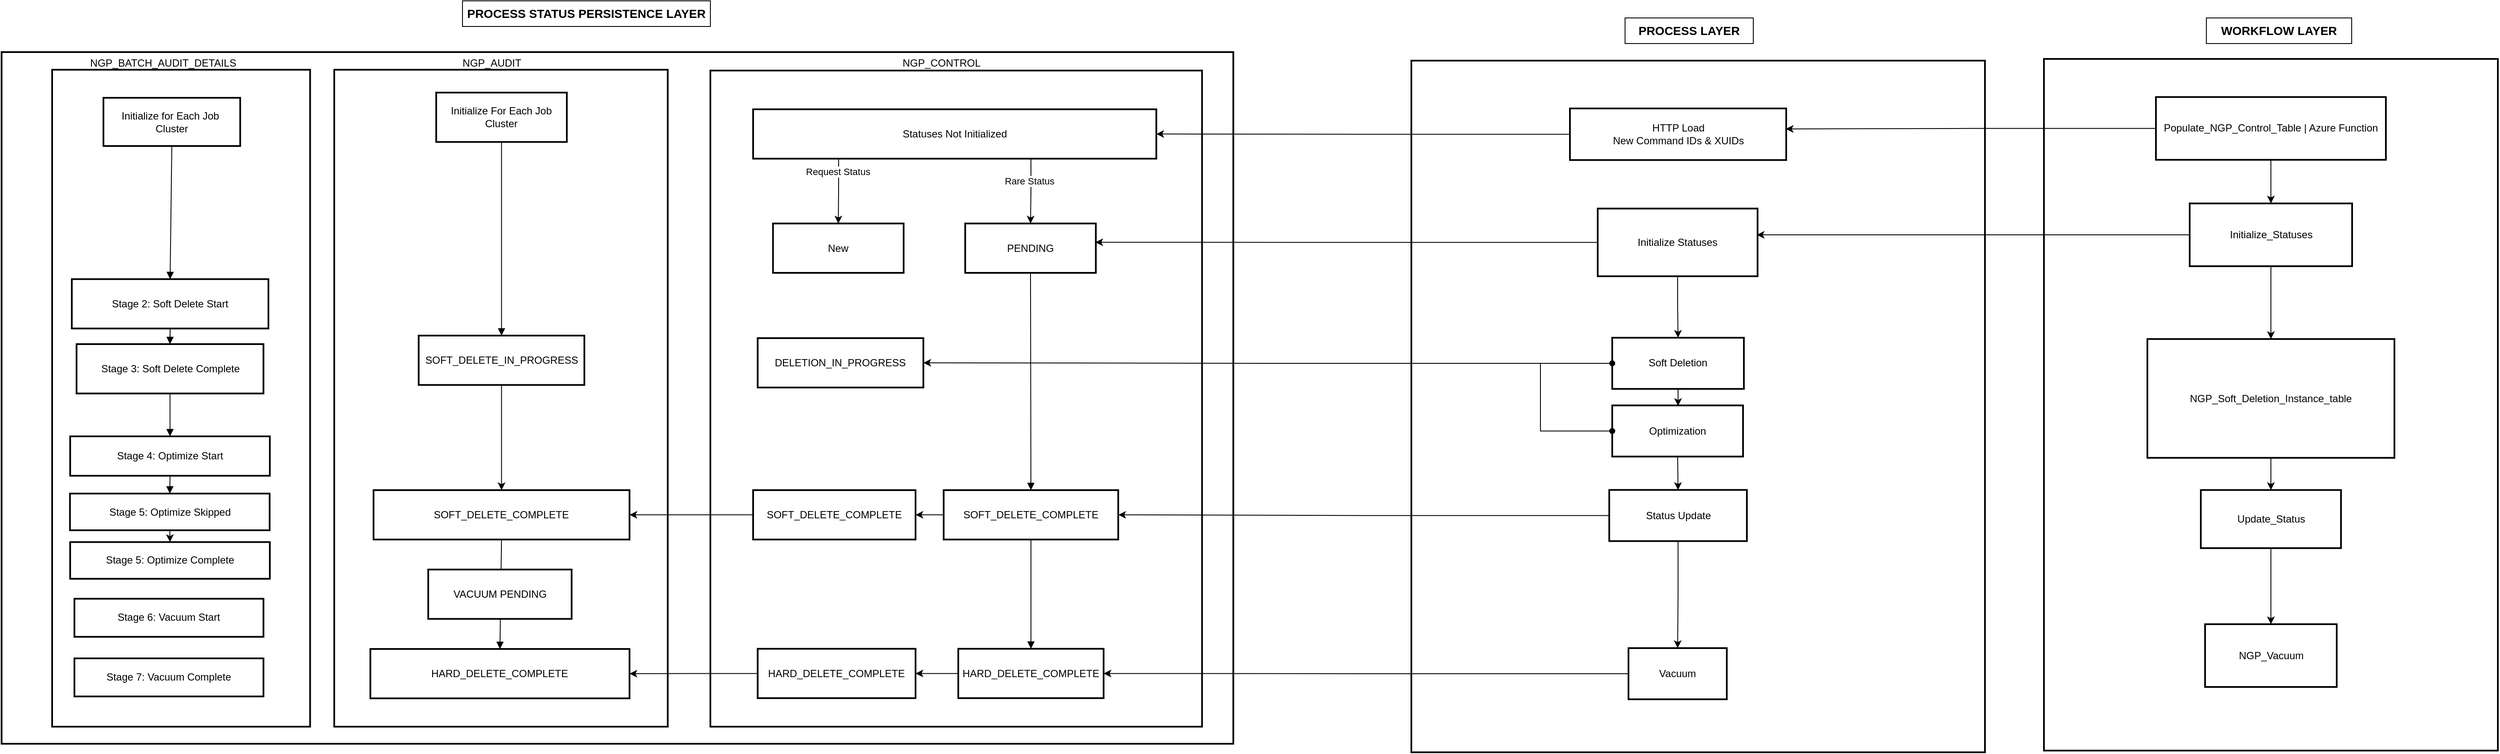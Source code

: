 <mxfile version="27.0.9" pages="2">
  <diagram id="7R_8KerAROTvG95FH5Md" name="Page-1">
    <mxGraphModel dx="2411" dy="339" grid="1" gridSize="10" guides="1" tooltips="1" connect="1" arrows="1" fold="1" page="0" pageScale="1" pageWidth="850" pageHeight="1100" math="0" shadow="0">
      <root>
        <mxCell id="0" />
        <mxCell id="1" parent="0" />
        <mxCell id="5ipQD0PV4N8gilD_4Z1T-94" value="" style="group" parent="1" vertex="1" connectable="0">
          <mxGeometry x="-860" y="500" width="1241.72" height="810" as="geometry" />
        </mxCell>
        <mxCell id="5ipQD0PV4N8gilD_4Z1T-3" value="Tables" style="whiteSpace=wrap;strokeWidth=2;" parent="5ipQD0PV4N8gilD_4Z1T-94" vertex="1">
          <mxGeometry x="-199.14" width="1440.86" height="810" as="geometry" />
        </mxCell>
        <mxCell id="5ipQD0PV4N8gilD_4Z1T-4" value="" style="whiteSpace=wrap;strokeWidth=2;" parent="5ipQD0PV4N8gilD_4Z1T-94" vertex="1">
          <mxGeometry x="-140" y="20.67" width="301.75" height="769.33" as="geometry" />
        </mxCell>
        <mxCell id="5ipQD0PV4N8gilD_4Z1T-5" value="" style="whiteSpace=wrap;strokeWidth=2;" parent="5ipQD0PV4N8gilD_4Z1T-94" vertex="1">
          <mxGeometry x="190" y="20.67" width="390.12" height="769.33" as="geometry" />
        </mxCell>
        <mxCell id="5ipQD0PV4N8gilD_4Z1T-6" value="" style="whiteSpace=wrap;strokeWidth=2;" parent="5ipQD0PV4N8gilD_4Z1T-94" vertex="1">
          <mxGeometry x="630" y="21.62" width="575.15" height="768.38" as="geometry" />
        </mxCell>
        <mxCell id="-aGv292zEZ3p60eQ2w6X-13" style="edgeStyle=orthogonalEdgeStyle;rounded=0;orthogonalLoop=1;jettySize=auto;html=1;exitX=0.184;exitY=0.925;exitDx=0;exitDy=0;entryX=0.5;entryY=0;entryDx=0;entryDy=0;exitPerimeter=0;" edge="1" parent="5ipQD0PV4N8gilD_4Z1T-94" source="5ipQD0PV4N8gilD_4Z1T-7" target="-aGv292zEZ3p60eQ2w6X-9">
          <mxGeometry relative="1" as="geometry">
            <Array as="points">
              <mxPoint x="777" y="114" />
              <mxPoint x="780" y="114" />
              <mxPoint x="780" y="158" />
              <mxPoint x="778" y="158" />
            </Array>
          </mxGeometry>
        </mxCell>
        <mxCell id="-aGv292zEZ3p60eQ2w6X-15" value="Request Status" style="edgeLabel;html=1;align=center;verticalAlign=middle;resizable=0;points=[];" vertex="1" connectable="0" parent="-aGv292zEZ3p60eQ2w6X-13">
          <mxGeometry x="-0.56" y="-1" relative="1" as="geometry">
            <mxPoint y="22" as="offset" />
          </mxGeometry>
        </mxCell>
        <mxCell id="-aGv292zEZ3p60eQ2w6X-14" style="edgeStyle=orthogonalEdgeStyle;rounded=0;orthogonalLoop=1;jettySize=auto;html=1;exitX=0.689;exitY=0.951;exitDx=0;exitDy=0;exitPerimeter=0;" edge="1" parent="5ipQD0PV4N8gilD_4Z1T-94" source="5ipQD0PV4N8gilD_4Z1T-7" target="5ipQD0PV4N8gilD_4Z1T-8">
          <mxGeometry relative="1" as="geometry" />
        </mxCell>
        <mxCell id="-aGv292zEZ3p60eQ2w6X-16" value="Rare Status" style="edgeLabel;html=1;align=center;verticalAlign=middle;resizable=0;points=[];" vertex="1" connectable="0" parent="-aGv292zEZ3p60eQ2w6X-14">
          <mxGeometry x="-0.528" y="-2" relative="1" as="geometry">
            <mxPoint y="10" as="offset" />
          </mxGeometry>
        </mxCell>
        <mxCell id="5ipQD0PV4N8gilD_4Z1T-7" value="Statuses Not Initialized" style="whiteSpace=wrap;strokeWidth=2;" parent="5ipQD0PV4N8gilD_4Z1T-94" vertex="1">
          <mxGeometry x="680" y="66.995" width="471.67" height="57.816" as="geometry" />
        </mxCell>
        <mxCell id="5ipQD0PV4N8gilD_4Z1T-8" value="PENDING" style="whiteSpace=wrap;strokeWidth=2;" parent="5ipQD0PV4N8gilD_4Z1T-94" vertex="1">
          <mxGeometry x="928.091" y="200.714" width="152.818" height="57.814" as="geometry" />
        </mxCell>
        <mxCell id="-aGv292zEZ3p60eQ2w6X-22" style="edgeStyle=orthogonalEdgeStyle;rounded=0;orthogonalLoop=1;jettySize=auto;html=1;exitX=0;exitY=0.5;exitDx=0;exitDy=0;entryX=1;entryY=0.5;entryDx=0;entryDy=0;" edge="1" parent="5ipQD0PV4N8gilD_4Z1T-94" source="5ipQD0PV4N8gilD_4Z1T-11" target="-aGv292zEZ3p60eQ2w6X-11">
          <mxGeometry relative="1" as="geometry" />
        </mxCell>
        <mxCell id="5ipQD0PV4N8gilD_4Z1T-11" value="SOFT_DELETE_COMPLETE" style="whiteSpace=wrap;strokeWidth=2;" parent="5ipQD0PV4N8gilD_4Z1T-94" vertex="1">
          <mxGeometry x="902.9" y="513.004" width="204.21" height="57.816" as="geometry" />
        </mxCell>
        <mxCell id="-aGv292zEZ3p60eQ2w6X-31" style="edgeStyle=orthogonalEdgeStyle;rounded=0;orthogonalLoop=1;jettySize=auto;html=1;exitX=0;exitY=0.5;exitDx=0;exitDy=0;entryX=1;entryY=0.5;entryDx=0;entryDy=0;" edge="1" parent="5ipQD0PV4N8gilD_4Z1T-94" source="5ipQD0PV4N8gilD_4Z1T-12" target="-aGv292zEZ3p60eQ2w6X-12">
          <mxGeometry relative="1" as="geometry" />
        </mxCell>
        <mxCell id="5ipQD0PV4N8gilD_4Z1T-12" value="HARD_DELETE_COMPLETE" style="whiteSpace=wrap;strokeWidth=2;" parent="5ipQD0PV4N8gilD_4Z1T-94" vertex="1">
          <mxGeometry x="920" y="698.784" width="170" height="57.816" as="geometry" />
        </mxCell>
        <mxCell id="5ipQD0PV4N8gilD_4Z1T-13" value="Initialize For Each Job Cluster" style="whiteSpace=wrap;strokeWidth=2;" parent="5ipQD0PV4N8gilD_4Z1T-94" vertex="1">
          <mxGeometry x="309.272" y="47.434" width="152.818" height="57.814" as="geometry" />
        </mxCell>
        <mxCell id="-aGv292zEZ3p60eQ2w6X-28" style="edgeStyle=orthogonalEdgeStyle;rounded=0;orthogonalLoop=1;jettySize=auto;html=1;exitX=0.5;exitY=1;exitDx=0;exitDy=0;entryX=0.5;entryY=0;entryDx=0;entryDy=0;" edge="1" parent="5ipQD0PV4N8gilD_4Z1T-94" source="5ipQD0PV4N8gilD_4Z1T-15" target="5ipQD0PV4N8gilD_4Z1T-17">
          <mxGeometry relative="1" as="geometry" />
        </mxCell>
        <mxCell id="5ipQD0PV4N8gilD_4Z1T-15" value="SOFT_DELETE_IN_PROGRESS" style="whiteSpace=wrap;strokeWidth=2;" parent="5ipQD0PV4N8gilD_4Z1T-94" vertex="1">
          <mxGeometry x="288.77" y="332.0" width="193.818" height="57.814" as="geometry" />
        </mxCell>
        <mxCell id="5ipQD0PV4N8gilD_4Z1T-17" value="SOFT_DELETE_COMPLETE" style="whiteSpace=wrap;strokeWidth=2;" parent="5ipQD0PV4N8gilD_4Z1T-94" vertex="1">
          <mxGeometry x="235.968" y="513.0" width="299.424" height="57.814" as="geometry" />
        </mxCell>
        <mxCell id="5ipQD0PV4N8gilD_4Z1T-18" value="HARD_DELETE_COMPLETE" style="whiteSpace=wrap;strokeWidth=2;" parent="5ipQD0PV4N8gilD_4Z1T-94" vertex="1">
          <mxGeometry x="232.244" y="699.001" width="303.152" height="57.814" as="geometry" />
        </mxCell>
        <mxCell id="5ipQD0PV4N8gilD_4Z1T-20" value="Stage 2: Soft Delete Start" style="whiteSpace=wrap;strokeWidth=2;" parent="5ipQD0PV4N8gilD_4Z1T-94" vertex="1">
          <mxGeometry x="-117" y="265.88" width="230" height="57.81" as="geometry" />
        </mxCell>
        <mxCell id="5ipQD0PV4N8gilD_4Z1T-21" value="Stage 3: Soft Delete Complete" style="whiteSpace=wrap;strokeWidth=2;" parent="5ipQD0PV4N8gilD_4Z1T-94" vertex="1">
          <mxGeometry x="-111.459" y="341.987" width="218.667" height="57.814" as="geometry" />
        </mxCell>
        <mxCell id="5ipQD0PV4N8gilD_4Z1T-22" value="Stage 4: Optimize Start" style="whiteSpace=wrap;strokeWidth=2;" parent="5ipQD0PV4N8gilD_4Z1T-94" vertex="1">
          <mxGeometry x="-118.91" y="450" width="233.58" height="46.15" as="geometry" />
        </mxCell>
        <mxCell id="5ipQD0PV4N8gilD_4Z1T-24" value="Stage 7: Vacuum Complete" style="whiteSpace=wrap;strokeWidth=2;" parent="5ipQD0PV4N8gilD_4Z1T-94" vertex="1">
          <mxGeometry x="-113.94" y="710" width="221.15" height="44.6" as="geometry" />
        </mxCell>
        <mxCell id="5ipQD0PV4N8gilD_4Z1T-37" value="" style="curved=1;startArrow=none;endArrow=block;exitX=0.5;exitY=1;rounded=0;" parent="5ipQD0PV4N8gilD_4Z1T-94" source="5ipQD0PV4N8gilD_4Z1T-8" target="5ipQD0PV4N8gilD_4Z1T-11" edge="1">
          <mxGeometry relative="1" as="geometry">
            <Array as="points" />
            <mxPoint x="1005.121" y="302.987" as="targetPoint" />
          </mxGeometry>
        </mxCell>
        <mxCell id="5ipQD0PV4N8gilD_4Z1T-40" value="" style="curved=1;startArrow=none;endArrow=block;exitX=0.5;exitY=1;entryX=0.5;entryY=0;rounded=0;" parent="5ipQD0PV4N8gilD_4Z1T-94" source="5ipQD0PV4N8gilD_4Z1T-11" target="5ipQD0PV4N8gilD_4Z1T-12" edge="1">
          <mxGeometry relative="1" as="geometry">
            <Array as="points" />
          </mxGeometry>
        </mxCell>
        <mxCell id="5ipQD0PV4N8gilD_4Z1T-41" value="" style="curved=1;startArrow=none;endArrow=block;exitX=0.5;exitY=1;entryX=0.5;entryY=0;rounded=0;entryDx=0;entryDy=0;" parent="5ipQD0PV4N8gilD_4Z1T-94" source="5ipQD0PV4N8gilD_4Z1T-13" target="5ipQD0PV4N8gilD_4Z1T-15" edge="1">
          <mxGeometry relative="1" as="geometry">
            <Array as="points" />
            <mxPoint x="385.681" y="158.779" as="targetPoint" />
          </mxGeometry>
        </mxCell>
        <mxCell id="5ipQD0PV4N8gilD_4Z1T-45" value="" style="curved=1;startArrow=none;endArrow=block;exitX=0.5;exitY=1;entryX=0.5;entryY=0;rounded=0;" parent="5ipQD0PV4N8gilD_4Z1T-94" source="5ipQD0PV4N8gilD_4Z1T-17" target="5ipQD0PV4N8gilD_4Z1T-18" edge="1">
          <mxGeometry relative="1" as="geometry">
            <Array as="points" />
          </mxGeometry>
        </mxCell>
        <mxCell id="5ipQD0PV4N8gilD_4Z1T-46" value="" style="curved=1;startArrow=none;endArrow=block;exitX=0.5;exitY=1;entryX=0.5;entryY=0;rounded=0;" parent="5ipQD0PV4N8gilD_4Z1T-94" source="5ipQD0PV4N8gilD_4Z1T-19" target="5ipQD0PV4N8gilD_4Z1T-20" edge="1">
          <mxGeometry relative="1" as="geometry">
            <Array as="points" />
          </mxGeometry>
        </mxCell>
        <mxCell id="5ipQD0PV4N8gilD_4Z1T-47" value="" style="curved=1;startArrow=none;endArrow=block;exitX=0.5;exitY=1;entryX=0.5;entryY=0;rounded=0;exitDx=0;exitDy=0;" parent="5ipQD0PV4N8gilD_4Z1T-94" source="5ipQD0PV4N8gilD_4Z1T-20" target="5ipQD0PV4N8gilD_4Z1T-21" edge="1">
          <mxGeometry relative="1" as="geometry">
            <Array as="points" />
          </mxGeometry>
        </mxCell>
        <mxCell id="5ipQD0PV4N8gilD_4Z1T-48" value="" style="curved=1;startArrow=none;endArrow=block;exitX=0.5;exitY=1;entryX=0.5;entryY=0;rounded=0;" parent="5ipQD0PV4N8gilD_4Z1T-94" source="5ipQD0PV4N8gilD_4Z1T-21" target="5ipQD0PV4N8gilD_4Z1T-22" edge="1">
          <mxGeometry relative="1" as="geometry">
            <Array as="points" />
          </mxGeometry>
        </mxCell>
        <mxCell id="5ipQD0PV4N8gilD_4Z1T-19" value="Initialize for Each Job &#xa;Cluster" style="whiteSpace=wrap;strokeWidth=2;" parent="5ipQD0PV4N8gilD_4Z1T-94" vertex="1">
          <mxGeometry x="-80" y="53.53" width="160" height="56.47" as="geometry" />
        </mxCell>
        <mxCell id="-aGv292zEZ3p60eQ2w6X-9" value="New" style="whiteSpace=wrap;strokeWidth=2;" vertex="1" parent="5ipQD0PV4N8gilD_4Z1T-94">
          <mxGeometry x="703.26" y="200.714" width="152.818" height="57.814" as="geometry" />
        </mxCell>
        <mxCell id="-aGv292zEZ3p60eQ2w6X-10" value="DELETION_IN_PROGRESS" style="whiteSpace=wrap;strokeWidth=2;" vertex="1" parent="5ipQD0PV4N8gilD_4Z1T-94">
          <mxGeometry x="685.33" y="334.995" width="193.818" height="57.814" as="geometry" />
        </mxCell>
        <mxCell id="-aGv292zEZ3p60eQ2w6X-30" style="edgeStyle=orthogonalEdgeStyle;rounded=0;orthogonalLoop=1;jettySize=auto;html=1;exitX=0;exitY=0.5;exitDx=0;exitDy=0;entryX=1;entryY=0.5;entryDx=0;entryDy=0;" edge="1" parent="5ipQD0PV4N8gilD_4Z1T-94" source="-aGv292zEZ3p60eQ2w6X-11" target="5ipQD0PV4N8gilD_4Z1T-17">
          <mxGeometry relative="1" as="geometry" />
        </mxCell>
        <mxCell id="-aGv292zEZ3p60eQ2w6X-11" value="SOFT_DELETE_COMPLETE" style="whiteSpace=wrap;strokeWidth=2;" vertex="1" parent="5ipQD0PV4N8gilD_4Z1T-94">
          <mxGeometry x="680" y="513.004" width="190" height="57.816" as="geometry" />
        </mxCell>
        <mxCell id="-aGv292zEZ3p60eQ2w6X-32" style="edgeStyle=orthogonalEdgeStyle;rounded=0;orthogonalLoop=1;jettySize=auto;html=1;exitX=0;exitY=0.5;exitDx=0;exitDy=0;entryX=1;entryY=0.5;entryDx=0;entryDy=0;" edge="1" parent="5ipQD0PV4N8gilD_4Z1T-94" source="-aGv292zEZ3p60eQ2w6X-12" target="5ipQD0PV4N8gilD_4Z1T-18">
          <mxGeometry relative="1" as="geometry" />
        </mxCell>
        <mxCell id="-aGv292zEZ3p60eQ2w6X-12" value="HARD_DELETE_COMPLETE" style="whiteSpace=wrap;strokeWidth=2;" vertex="1" parent="5ipQD0PV4N8gilD_4Z1T-94">
          <mxGeometry x="685.33" y="698.784" width="184.67" height="57.816" as="geometry" />
        </mxCell>
        <mxCell id="-aGv292zEZ3p60eQ2w6X-23" value="NGP_CONTROL" style="text;html=1;align=center;verticalAlign=middle;whiteSpace=wrap;rounded=0;" vertex="1" parent="5ipQD0PV4N8gilD_4Z1T-94">
          <mxGeometry x="856.08" y="-7" width="89.15" height="40" as="geometry" />
        </mxCell>
        <mxCell id="-aGv292zEZ3p60eQ2w6X-24" value="NGP_AUDIT" style="text;html=1;align=center;verticalAlign=middle;whiteSpace=wrap;rounded=0;" vertex="1" parent="5ipQD0PV4N8gilD_4Z1T-94">
          <mxGeometry x="330" y="-7" width="89.15" height="40" as="geometry" />
        </mxCell>
        <mxCell id="-aGv292zEZ3p60eQ2w6X-25" value="NGP_BATCH_AUDIT_DETAILS" style="text;html=1;align=center;verticalAlign=middle;whiteSpace=wrap;rounded=0;" vertex="1" parent="5ipQD0PV4N8gilD_4Z1T-94">
          <mxGeometry x="-140" y="-7" width="260" height="40" as="geometry" />
        </mxCell>
        <mxCell id="-aGv292zEZ3p60eQ2w6X-27" value="VACUUM PENDING" style="whiteSpace=wrap;strokeWidth=2;" vertex="1" parent="5ipQD0PV4N8gilD_4Z1T-94">
          <mxGeometry x="299.96" y="605.97" width="167.727" height="57.814" as="geometry" />
        </mxCell>
        <mxCell id="-aGv292zEZ3p60eQ2w6X-35" value="Stage 5: Optimize Complete" style="whiteSpace=wrap;strokeWidth=2;" vertex="1" parent="5ipQD0PV4N8gilD_4Z1T-94">
          <mxGeometry x="-118.92" y="573.81" width="233.58" height="43" as="geometry" />
        </mxCell>
        <mxCell id="5ipQD0PV4N8gilD_4Z1T-87" value="Process" style="group" parent="1" vertex="1" connectable="0">
          <mxGeometry x="590" y="510" width="671" height="810" as="geometry" />
        </mxCell>
        <mxCell id="5ipQD0PV4N8gilD_4Z1T-2" value="" style="whiteSpace=wrap;strokeWidth=2;" parent="5ipQD0PV4N8gilD_4Z1T-87" vertex="1">
          <mxGeometry width="671" height="810" as="geometry" />
        </mxCell>
        <mxCell id="5ipQD0PV4N8gilD_4Z1T-85" style="edgeStyle=orthogonalEdgeStyle;rounded=0;orthogonalLoop=1;jettySize=auto;html=1;exitX=0.5;exitY=1;exitDx=0;exitDy=0;entryX=0.5;entryY=0;entryDx=0;entryDy=0;" parent="5ipQD0PV4N8gilD_4Z1T-87" source="5ipQD0PV4N8gilD_4Z1T-25" target="5ipQD0PV4N8gilD_4Z1T-26" edge="1">
          <mxGeometry relative="1" as="geometry" />
        </mxCell>
        <mxCell id="5ipQD0PV4N8gilD_4Z1T-25" value="Initialize Statuses" style="whiteSpace=wrap;strokeWidth=2;" parent="5ipQD0PV4N8gilD_4Z1T-87" vertex="1">
          <mxGeometry x="218" y="173.257" width="187" height="79.266" as="geometry" />
        </mxCell>
        <mxCell id="5ipQD0PV4N8gilD_4Z1T-86" style="edgeStyle=orthogonalEdgeStyle;rounded=0;orthogonalLoop=1;jettySize=auto;html=1;exitX=0.5;exitY=1;exitDx=0;exitDy=0;" parent="5ipQD0PV4N8gilD_4Z1T-87" source="5ipQD0PV4N8gilD_4Z1T-26" target="5ipQD0PV4N8gilD_4Z1T-28" edge="1">
          <mxGeometry relative="1" as="geometry" />
        </mxCell>
        <mxCell id="5ipQD0PV4N8gilD_4Z1T-26" value="Soft Deletion" style="whiteSpace=wrap;strokeWidth=2;" parent="5ipQD0PV4N8gilD_4Z1T-87" vertex="1">
          <mxGeometry x="235" y="324.5" width="154" height="59.918" as="geometry" />
        </mxCell>
        <mxCell id="5ipQD0PV4N8gilD_4Z1T-83" style="edgeStyle=orthogonalEdgeStyle;rounded=0;orthogonalLoop=1;jettySize=auto;html=1;exitX=0.5;exitY=1;exitDx=0;exitDy=0;entryX=0.5;entryY=0;entryDx=0;entryDy=0;" parent="5ipQD0PV4N8gilD_4Z1T-87" source="5ipQD0PV4N8gilD_4Z1T-28" target="5ipQD0PV4N8gilD_4Z1T-29" edge="1">
          <mxGeometry relative="1" as="geometry" />
        </mxCell>
        <mxCell id="5ipQD0PV4N8gilD_4Z1T-28" value="Optimization" style="whiteSpace=wrap;strokeWidth=2;" parent="5ipQD0PV4N8gilD_4Z1T-87" vertex="1">
          <mxGeometry x="235" y="403.764" width="153" height="59.918" as="geometry" />
        </mxCell>
        <mxCell id="5ipQD0PV4N8gilD_4Z1T-84" style="edgeStyle=orthogonalEdgeStyle;rounded=0;orthogonalLoop=1;jettySize=auto;html=1;exitX=0.5;exitY=1;exitDx=0;exitDy=0;entryX=0.5;entryY=0;entryDx=0;entryDy=0;" parent="5ipQD0PV4N8gilD_4Z1T-87" source="5ipQD0PV4N8gilD_4Z1T-29" target="5ipQD0PV4N8gilD_4Z1T-30" edge="1">
          <mxGeometry relative="1" as="geometry" />
        </mxCell>
        <mxCell id="5ipQD0PV4N8gilD_4Z1T-29" value="Status Update" style="whiteSpace=wrap;strokeWidth=2;" parent="5ipQD0PV4N8gilD_4Z1T-87" vertex="1">
          <mxGeometry x="231.5" y="502.754" width="161" height="59.918" as="geometry" />
        </mxCell>
        <mxCell id="5ipQD0PV4N8gilD_4Z1T-30" value="Vacuum" style="whiteSpace=wrap;strokeWidth=2;" parent="5ipQD0PV4N8gilD_4Z1T-87" vertex="1">
          <mxGeometry x="254" y="687.997" width="115" height="59.918" as="geometry" />
        </mxCell>
        <mxCell id="-aGv292zEZ3p60eQ2w6X-5" value="HTTP Load&#xa;New Command IDs &amp; XUIDs" style="whiteSpace=wrap;strokeWidth=2;" vertex="1" parent="5ipQD0PV4N8gilD_4Z1T-87">
          <mxGeometry x="185.5" y="56" width="253" height="60.414" as="geometry" />
        </mxCell>
        <mxCell id="-aGv292zEZ3p60eQ2w6X-41" style="edgeStyle=orthogonalEdgeStyle;rounded=0;orthogonalLoop=1;jettySize=auto;html=1;exitX=0;exitY=0.5;exitDx=0;exitDy=0;endArrow=oval;startFill=1;endFill=1;entryX=0;entryY=0.5;entryDx=0;entryDy=0;startArrow=oval;" edge="1" parent="5ipQD0PV4N8gilD_4Z1T-87" source="5ipQD0PV4N8gilD_4Z1T-28" target="5ipQD0PV4N8gilD_4Z1T-26">
          <mxGeometry relative="1" as="geometry">
            <mxPoint x="150" y="350" as="targetPoint" />
            <Array as="points">
              <mxPoint x="151" y="434" />
              <mxPoint x="151" y="355" />
            </Array>
          </mxGeometry>
        </mxCell>
        <mxCell id="5ipQD0PV4N8gilD_4Z1T-93" value="" style="group" parent="1" vertex="1" connectable="0">
          <mxGeometry x="1330" y="498" width="531" height="820" as="geometry" />
        </mxCell>
        <mxCell id="5ipQD0PV4N8gilD_4Z1T-1" value="" style="whiteSpace=wrap;strokeWidth=2;" parent="5ipQD0PV4N8gilD_4Z1T-93" vertex="1">
          <mxGeometry y="10" width="531" height="810" as="geometry" />
        </mxCell>
        <mxCell id="5ipQD0PV4N8gilD_4Z1T-89" style="edgeStyle=orthogonalEdgeStyle;rounded=0;orthogonalLoop=1;jettySize=auto;html=1;exitX=0.5;exitY=1;exitDx=0;exitDy=0;" parent="5ipQD0PV4N8gilD_4Z1T-93" source="5ipQD0PV4N8gilD_4Z1T-31" target="5ipQD0PV4N8gilD_4Z1T-32" edge="1">
          <mxGeometry relative="1" as="geometry" />
        </mxCell>
        <mxCell id="5ipQD0PV4N8gilD_4Z1T-31" value="Populate_NGP_Control_Table | Azure Function" style="whiteSpace=wrap;strokeWidth=2;" parent="5ipQD0PV4N8gilD_4Z1T-93" vertex="1">
          <mxGeometry x="131" y="54.647" width="269" height="73.513" as="geometry" />
        </mxCell>
        <mxCell id="5ipQD0PV4N8gilD_4Z1T-90" style="edgeStyle=orthogonalEdgeStyle;rounded=0;orthogonalLoop=1;jettySize=auto;html=1;exitX=0.5;exitY=1;exitDx=0;exitDy=0;entryX=0.5;entryY=0;entryDx=0;entryDy=0;" parent="5ipQD0PV4N8gilD_4Z1T-93" source="5ipQD0PV4N8gilD_4Z1T-32" target="5ipQD0PV4N8gilD_4Z1T-33" edge="1">
          <mxGeometry relative="1" as="geometry" />
        </mxCell>
        <mxCell id="5ipQD0PV4N8gilD_4Z1T-32" value="Initialize_Statuses" style="whiteSpace=wrap;strokeWidth=2;" parent="5ipQD0PV4N8gilD_4Z1T-93" vertex="1">
          <mxGeometry x="170.5" y="179.227" width="190" height="73.513" as="geometry" />
        </mxCell>
        <mxCell id="5ipQD0PV4N8gilD_4Z1T-91" style="edgeStyle=orthogonalEdgeStyle;rounded=0;orthogonalLoop=1;jettySize=auto;html=1;exitX=0.5;exitY=1;exitDx=0;exitDy=0;" parent="5ipQD0PV4N8gilD_4Z1T-93" source="5ipQD0PV4N8gilD_4Z1T-33" target="5ipQD0PV4N8gilD_4Z1T-34" edge="1">
          <mxGeometry relative="1" as="geometry" />
        </mxCell>
        <mxCell id="5ipQD0PV4N8gilD_4Z1T-33" value="NGP_Soft_Deletion_Instance_table" style="whiteSpace=wrap;strokeWidth=2;" parent="5ipQD0PV4N8gilD_4Z1T-93" vertex="1">
          <mxGeometry x="121" y="338.037" width="289" height="139.141" as="geometry" />
        </mxCell>
        <mxCell id="5ipQD0PV4N8gilD_4Z1T-92" style="edgeStyle=orthogonalEdgeStyle;rounded=0;orthogonalLoop=1;jettySize=auto;html=1;exitX=0.5;exitY=1;exitDx=0;exitDy=0;entryX=0.5;entryY=0;entryDx=0;entryDy=0;" parent="5ipQD0PV4N8gilD_4Z1T-93" source="5ipQD0PV4N8gilD_4Z1T-34" target="5ipQD0PV4N8gilD_4Z1T-35" edge="1">
          <mxGeometry relative="1" as="geometry" />
        </mxCell>
        <mxCell id="5ipQD0PV4N8gilD_4Z1T-34" value="Update_Status" style="whiteSpace=wrap;strokeWidth=2;" parent="5ipQD0PV4N8gilD_4Z1T-93" vertex="1">
          <mxGeometry x="183.5" y="514.842" width="164" height="68.067" as="geometry" />
        </mxCell>
        <mxCell id="5ipQD0PV4N8gilD_4Z1T-35" value="NGP_Vacuum" style="whiteSpace=wrap;strokeWidth=2;" parent="5ipQD0PV4N8gilD_4Z1T-93" vertex="1">
          <mxGeometry x="188.5" y="671.997" width="154" height="73.513" as="geometry" />
        </mxCell>
        <mxCell id="-aGv292zEZ3p60eQ2w6X-1" value="&lt;font style=&quot;font-size: 14px;&quot;&gt;&lt;b&gt;PROCESS LAYER&lt;/b&gt;&lt;/font&gt;" style="text;html=1;align=center;verticalAlign=middle;whiteSpace=wrap;rounded=0;strokeColor=default;" vertex="1" parent="1">
          <mxGeometry x="840" y="460" width="150" height="30" as="geometry" />
        </mxCell>
        <mxCell id="-aGv292zEZ3p60eQ2w6X-2" value="&lt;font style=&quot;font-size: 14px;&quot;&gt;WORKFLOW LAYER&lt;/font&gt;" style="text;html=1;align=center;verticalAlign=middle;whiteSpace=wrap;rounded=0;fontStyle=1;strokeColor=default;" vertex="1" parent="1">
          <mxGeometry x="1520" y="460" width="170" height="30" as="geometry" />
        </mxCell>
        <mxCell id="-aGv292zEZ3p60eQ2w6X-3" value="&lt;font style=&quot;font-size: 14px;&quot;&gt;PROCESS STATUS PERSISTENCE LAYER&lt;/font&gt;" style="text;html=1;align=center;verticalAlign=middle;whiteSpace=wrap;rounded=0;fontStyle=1;strokeColor=default;" vertex="1" parent="1">
          <mxGeometry x="-520" y="440" width="290" height="30" as="geometry" />
        </mxCell>
        <mxCell id="-aGv292zEZ3p60eQ2w6X-4" style="edgeStyle=orthogonalEdgeStyle;rounded=0;orthogonalLoop=1;jettySize=auto;html=1;exitX=0;exitY=0.5;exitDx=0;exitDy=0;entryX=0.996;entryY=0.381;entryDx=0;entryDy=0;entryPerimeter=0;" edge="1" parent="1" source="5ipQD0PV4N8gilD_4Z1T-25" target="5ipQD0PV4N8gilD_4Z1T-8">
          <mxGeometry relative="1" as="geometry" />
        </mxCell>
        <mxCell id="-aGv292zEZ3p60eQ2w6X-6" style="edgeStyle=orthogonalEdgeStyle;rounded=0;orthogonalLoop=1;jettySize=auto;html=1;exitX=0;exitY=0.5;exitDx=0;exitDy=0;entryX=1;entryY=0.5;entryDx=0;entryDy=0;" edge="1" parent="1" source="-aGv292zEZ3p60eQ2w6X-5" target="5ipQD0PV4N8gilD_4Z1T-7">
          <mxGeometry relative="1" as="geometry" />
        </mxCell>
        <mxCell id="-aGv292zEZ3p60eQ2w6X-7" style="edgeStyle=orthogonalEdgeStyle;rounded=0;orthogonalLoop=1;jettySize=auto;html=1;exitX=0;exitY=0.5;exitDx=0;exitDy=0;entryX=0.998;entryY=0.397;entryDx=0;entryDy=0;entryPerimeter=0;" edge="1" parent="1" source="5ipQD0PV4N8gilD_4Z1T-31" target="-aGv292zEZ3p60eQ2w6X-5">
          <mxGeometry relative="1" as="geometry" />
        </mxCell>
        <mxCell id="-aGv292zEZ3p60eQ2w6X-8" style="edgeStyle=orthogonalEdgeStyle;rounded=0;orthogonalLoop=1;jettySize=auto;html=1;exitX=0;exitY=0.5;exitDx=0;exitDy=0;entryX=0.995;entryY=0.388;entryDx=0;entryDy=0;entryPerimeter=0;" edge="1" parent="1" source="5ipQD0PV4N8gilD_4Z1T-32" target="5ipQD0PV4N8gilD_4Z1T-25">
          <mxGeometry relative="1" as="geometry" />
        </mxCell>
        <mxCell id="-aGv292zEZ3p60eQ2w6X-21" style="edgeStyle=orthogonalEdgeStyle;rounded=0;orthogonalLoop=1;jettySize=auto;html=1;exitX=0;exitY=0.5;exitDx=0;exitDy=0;entryX=1;entryY=0.5;entryDx=0;entryDy=0;" edge="1" parent="1" source="5ipQD0PV4N8gilD_4Z1T-29" target="5ipQD0PV4N8gilD_4Z1T-11">
          <mxGeometry relative="1" as="geometry" />
        </mxCell>
        <mxCell id="-aGv292zEZ3p60eQ2w6X-26" style="edgeStyle=orthogonalEdgeStyle;rounded=0;orthogonalLoop=1;jettySize=auto;html=1;exitX=0;exitY=0.5;exitDx=0;exitDy=0;" edge="1" parent="1" source="5ipQD0PV4N8gilD_4Z1T-30" target="5ipQD0PV4N8gilD_4Z1T-12">
          <mxGeometry relative="1" as="geometry" />
        </mxCell>
        <mxCell id="-aGv292zEZ3p60eQ2w6X-36" style="edgeStyle=orthogonalEdgeStyle;rounded=0;orthogonalLoop=1;jettySize=auto;html=1;exitX=0.5;exitY=1;exitDx=0;exitDy=0;entryX=0.5;entryY=0;entryDx=0;entryDy=0;" edge="1" parent="1" source="-aGv292zEZ3p60eQ2w6X-34" target="-aGv292zEZ3p60eQ2w6X-35">
          <mxGeometry relative="1" as="geometry" />
        </mxCell>
        <mxCell id="-aGv292zEZ3p60eQ2w6X-34" value="Stage 5: Optimize Skipped" style="whiteSpace=wrap;strokeWidth=2;" vertex="1" parent="1">
          <mxGeometry x="-979.15" y="1017" width="233.58" height="43" as="geometry" />
        </mxCell>
        <mxCell id="5ipQD0PV4N8gilD_4Z1T-49" value="" style="curved=1;startArrow=none;endArrow=block;exitX=0.5;exitY=1;entryX=0.5;entryY=0;rounded=0;entryDx=0;entryDy=0;" parent="1" source="5ipQD0PV4N8gilD_4Z1T-22" target="-aGv292zEZ3p60eQ2w6X-34" edge="1">
          <mxGeometry relative="1" as="geometry">
            <Array as="points" />
            <mxPoint x="-862.126" y="1025.677" as="targetPoint" />
          </mxGeometry>
        </mxCell>
        <mxCell id="-aGv292zEZ3p60eQ2w6X-33" value="Stage 6: Vacuum Start" style="whiteSpace=wrap;strokeWidth=2;" vertex="1" parent="1">
          <mxGeometry x="-973.94" y="1140.18" width="221.15" height="44.6" as="geometry" />
        </mxCell>
        <mxCell id="-aGv292zEZ3p60eQ2w6X-37" style="edgeStyle=orthogonalEdgeStyle;rounded=0;orthogonalLoop=1;jettySize=auto;html=1;exitX=0;exitY=0.5;exitDx=0;exitDy=0;entryX=1;entryY=0.5;entryDx=0;entryDy=0;" edge="1" parent="1" source="5ipQD0PV4N8gilD_4Z1T-26" target="-aGv292zEZ3p60eQ2w6X-10">
          <mxGeometry relative="1" as="geometry" />
        </mxCell>
      </root>
    </mxGraphModel>
  </diagram>
  <diagram id="Lsfv59p1bem32clpS1qX" name="Page-2">
    <mxGraphModel dx="1257" dy="739" grid="1" gridSize="10" guides="1" tooltips="1" connect="1" arrows="1" fold="1" page="1" pageScale="1" pageWidth="850" pageHeight="1100" math="0" shadow="0">
      <root>
        <mxCell id="0" />
        <mxCell id="1" parent="0" />
        <mxCell id="ZAgiiHLeGDgg1DT_-_x1-1" value="Tables" style="whiteSpace=wrap;strokeWidth=2;" vertex="1" parent="1">
          <mxGeometry x="20" y="52" width="77" height="40" as="geometry" />
        </mxCell>
        <mxCell id="ZAgiiHLeGDgg1DT_-_x1-2" value="Vacuum" style="whiteSpace=wrap;strokeWidth=2;" vertex="1" parent="1">
          <mxGeometry x="132" y="20" width="227" height="104" as="geometry" />
        </mxCell>
        <mxCell id="ZAgiiHLeGDgg1DT_-_x1-3" value="Soft Deletion" style="whiteSpace=wrap;strokeWidth=2;" vertex="1" parent="1">
          <mxGeometry x="379" y="20" width="2866" height="291" as="geometry" />
        </mxCell>
        <mxCell id="ZAgiiHLeGDgg1DT_-_x1-4" value="Populate_NGP_Control_Table" style="whiteSpace=wrap;strokeWidth=2;" vertex="1" parent="1">
          <mxGeometry x="1513" y="45" width="269" height="54" as="geometry" />
        </mxCell>
        <mxCell id="ZAgiiHLeGDgg1DT_-_x1-5" value="NGP_Initialize_Statuses" style="whiteSpace=wrap;strokeWidth=2;" vertex="1" parent="1">
          <mxGeometry x="1235" y="45" width="229" height="54" as="geometry" />
        </mxCell>
        <mxCell id="ZAgiiHLeGDgg1DT_-_x1-6" value="NGP_Soft_Deletion_Instance_table" style="whiteSpace=wrap;strokeWidth=2;" vertex="1" parent="1">
          <mxGeometry x="2326" y="45" width="309" height="54" as="geometry" />
        </mxCell>
        <mxCell id="ZAgiiHLeGDgg1DT_-_x1-7" value="Update_Status" style="whiteSpace=wrap;strokeWidth=2;" vertex="1" parent="1">
          <mxGeometry x="2044" y="45" width="164" height="54" as="geometry" />
        </mxCell>
        <mxCell id="ZAgiiHLeGDgg1DT_-_x1-8" value="NGP_CONTROL" style="whiteSpace=wrap;strokeWidth=2;" vertex="1" parent="1">
          <mxGeometry x="920" y="232" width="166" height="54" as="geometry" />
        </mxCell>
        <mxCell id="ZAgiiHLeGDgg1DT_-_x1-9" value="NGP_AUDIT" style="whiteSpace=wrap;strokeWidth=2;" vertex="1" parent="1">
          <mxGeometry x="2105" y="232" width="142" height="54" as="geometry" />
        </mxCell>
        <mxCell id="ZAgiiHLeGDgg1DT_-_x1-10" value="NGP_BATCH_AUDIT_DETAILS" style="whiteSpace=wrap;strokeWidth=2;" vertex="1" parent="1">
          <mxGeometry x="2761" y="232" width="261" height="54" as="geometry" />
        </mxCell>
        <mxCell id="ZAgiiHLeGDgg1DT_-_x1-11" value="NGP_VACUUM" style="whiteSpace=wrap;strokeWidth=2;" vertex="1" parent="1">
          <mxGeometry x="167" y="45" width="157" height="54" as="geometry" />
        </mxCell>
        <mxCell id="ZAgiiHLeGDgg1DT_-_x1-12" value="Insert NEW XUIDs" style="curved=1;startArrow=none;endArrow=block;exitX=0.66;exitY=1;entryX=1;entryY=0.32;rounded=0;" edge="1" parent="1" source="ZAgiiHLeGDgg1DT_-_x1-4" target="ZAgiiHLeGDgg1DT_-_x1-8">
          <mxGeometry relative="1" as="geometry">
            <Array as="points">
              <mxPoint x="1733" y="124" />
              <mxPoint x="1733" y="178" />
            </Array>
          </mxGeometry>
        </mxCell>
        <mxCell id="ZAgiiHLeGDgg1DT_-_x1-13" value="Assign request_control_id &amp; Status = PENDING" style="curved=1;startArrow=none;endArrow=block;exitX=0.69;exitY=1;entryX=1;entryY=0.21;rounded=0;" edge="1" parent="1" source="ZAgiiHLeGDgg1DT_-_x1-5" target="ZAgiiHLeGDgg1DT_-_x1-8">
          <mxGeometry relative="1" as="geometry">
            <Array as="points">
              <mxPoint x="1434" y="124" />
              <mxPoint x="1434" y="178" />
            </Array>
          </mxGeometry>
        </mxCell>
        <mxCell id="ZAgiiHLeGDgg1DT_-_x1-14" value="Start Soft Deletion Loop" style="curved=1;startArrow=none;endArrow=block;exitX=0.62;exitY=1;entryX=1;entryY=0.21;rounded=0;" edge="1" parent="1" source="ZAgiiHLeGDgg1DT_-_x1-6" target="ZAgiiHLeGDgg1DT_-_x1-9">
          <mxGeometry relative="1" as="geometry">
            <Array as="points">
              <mxPoint x="2553" y="124" />
              <mxPoint x="2553" y="178" />
            </Array>
          </mxGeometry>
        </mxCell>
        <mxCell id="ZAgiiHLeGDgg1DT_-_x1-15" value="Mask XUIDs by RUIDs in Target Tables" style="curved=1;startArrow=none;endArrow=block;exitX=0;exitY=0.62;entryX=0.97;entryY=-0.01;rounded=0;" edge="1" parent="1" source="ZAgiiHLeGDgg1DT_-_x1-6" target="ZAgiiHLeGDgg1DT_-_x1-8">
          <mxGeometry relative="1" as="geometry">
            <Array as="points">
              <mxPoint x="1236" y="124" />
              <mxPoint x="1236" y="178" />
            </Array>
          </mxGeometry>
        </mxCell>
        <mxCell id="ZAgiiHLeGDgg1DT_-_x1-16" value="Log Column-wise Details" style="curved=1;startArrow=none;endArrow=block;exitX=1;exitY=0.74;entryX=0.78;entryY=-0.01;rounded=0;" edge="1" parent="1" source="ZAgiiHLeGDgg1DT_-_x1-6" target="ZAgiiHLeGDgg1DT_-_x1-10">
          <mxGeometry relative="1" as="geometry">
            <Array as="points">
              <mxPoint x="3108" y="124" />
              <mxPoint x="3108" y="178" />
            </Array>
          </mxGeometry>
        </mxCell>
        <mxCell id="ZAgiiHLeGDgg1DT_-_x1-17" value="Status Update: DELETION_IN_PROGRESS → COMPLETE" style="curved=1;startArrow=none;endArrow=block;exitX=0.27;exitY=1;entryX=0.9;entryY=-0.01;rounded=0;" edge="1" parent="1" source="ZAgiiHLeGDgg1DT_-_x1-6" target="ZAgiiHLeGDgg1DT_-_x1-9">
          <mxGeometry relative="1" as="geometry">
            <Array as="points">
              <mxPoint x="2345" y="124" />
              <mxPoint x="2345" y="178" />
            </Array>
          </mxGeometry>
        </mxCell>
        <mxCell id="ZAgiiHLeGDgg1DT_-_x1-18" value="Update FINAL Status = COMPLETE" style="curved=1;startArrow=none;endArrow=block;exitX=0;exitY=0.57;entryX=0.6;entryY=-0.01;rounded=0;" edge="1" parent="1" source="ZAgiiHLeGDgg1DT_-_x1-7" target="ZAgiiHLeGDgg1DT_-_x1-8">
          <mxGeometry relative="1" as="geometry">
            <Array as="points">
              <mxPoint x="1051" y="124" />
              <mxPoint x="1051" y="178" />
            </Array>
          </mxGeometry>
        </mxCell>
        <mxCell id="ZAgiiHLeGDgg1DT_-_x1-19" value="Status COMPLETE for Task in Audit" style="curved=1;startArrow=none;endArrow=block;exitX=0.5;exitY=1;entryX=0.38;entryY=-0.01;rounded=0;" edge="1" parent="1" source="ZAgiiHLeGDgg1DT_-_x1-7" target="ZAgiiHLeGDgg1DT_-_x1-9">
          <mxGeometry relative="1" as="geometry">
            <Array as="points">
              <mxPoint x="2126" y="178" />
            </Array>
          </mxGeometry>
        </mxCell>
        <mxCell id="ZAgiiHLeGDgg1DT_-_x1-20" value="Final Batch Summary" style="curved=1;startArrow=none;endArrow=block;exitX=1;exitY=0.6;entryX=0.54;entryY=-0.01;rounded=0;" edge="1" parent="1" source="ZAgiiHLeGDgg1DT_-_x1-7" target="ZAgiiHLeGDgg1DT_-_x1-10">
          <mxGeometry relative="1" as="geometry">
            <Array as="points">
              <mxPoint x="2921" y="124" />
              <mxPoint x="2921" y="178" />
            </Array>
          </mxGeometry>
        </mxCell>
        <mxCell id="ZAgiiHLeGDgg1DT_-_x1-21" value="Load request_control_id where retention satisfied" style="curved=1;startArrow=none;endArrow=block;exitX=0.5;exitY=1;entryX=0.21;entryY=-0.01;rounded=0;" edge="1" parent="1" source="ZAgiiHLeGDgg1DT_-_x1-11" target="ZAgiiHLeGDgg1DT_-_x1-8">
          <mxGeometry relative="1" as="geometry">
            <Array as="points">
              <mxPoint x="245" y="124" />
              <mxPoint x="857" y="178" />
            </Array>
          </mxGeometry>
        </mxCell>
        <mxCell id="ZAgiiHLeGDgg1DT_-_x1-22" value="VACUUM masked XUIDs" style="curved=1;startArrow=none;endArrow=block;exitX=0.38;exitY=1;entryX=0;entryY=0.13;rounded=0;" edge="1" parent="1" source="ZAgiiHLeGDgg1DT_-_x1-11" target="ZAgiiHLeGDgg1DT_-_x1-8">
          <mxGeometry relative="1" as="geometry">
            <Array as="points">
              <mxPoint x="208" y="124" />
              <mxPoint x="661" y="178" />
            </Array>
          </mxGeometry>
        </mxCell>
        <mxCell id="ZAgiiHLeGDgg1DT_-_x1-23" value="Log vacuum task start/end" style="curved=1;startArrow=none;endArrow=block;exitX=0.65;exitY=1;entryX=0;entryY=0.09;rounded=0;" edge="1" parent="1" source="ZAgiiHLeGDgg1DT_-_x1-11" target="ZAgiiHLeGDgg1DT_-_x1-9">
          <mxGeometry relative="1" as="geometry">
            <Array as="points">
              <mxPoint x="292" y="124" />
              <mxPoint x="1914" y="178" />
            </Array>
          </mxGeometry>
        </mxCell>
        <mxCell id="ZAgiiHLeGDgg1DT_-_x1-24" value="Insert vacuum metrics" style="curved=1;startArrow=none;endArrow=block;exitX=0.72;exitY=1;entryX=0.31;entryY=-0.01;rounded=0;" edge="1" parent="1" source="ZAgiiHLeGDgg1DT_-_x1-11" target="ZAgiiHLeGDgg1DT_-_x1-10">
          <mxGeometry relative="1" as="geometry">
            <Array as="points">
              <mxPoint x="312" y="124" />
              <mxPoint x="2743" y="178" />
            </Array>
          </mxGeometry>
        </mxCell>
        <mxCell id="ZAgiiHLeGDgg1DT_-_x1-25" value="Update Status = VACUUM_COMPLETE" style="curved=1;startArrow=none;endArrow=block;exitX=0.31;exitY=1;entryX=0;entryY=0.25;rounded=0;" edge="1" parent="1" source="ZAgiiHLeGDgg1DT_-_x1-11" target="ZAgiiHLeGDgg1DT_-_x1-8">
          <mxGeometry relative="1" as="geometry">
            <Array as="points">
              <mxPoint x="188" y="124" />
              <mxPoint x="484" y="178" />
            </Array>
          </mxGeometry>
        </mxCell>
      </root>
    </mxGraphModel>
  </diagram>
</mxfile>
